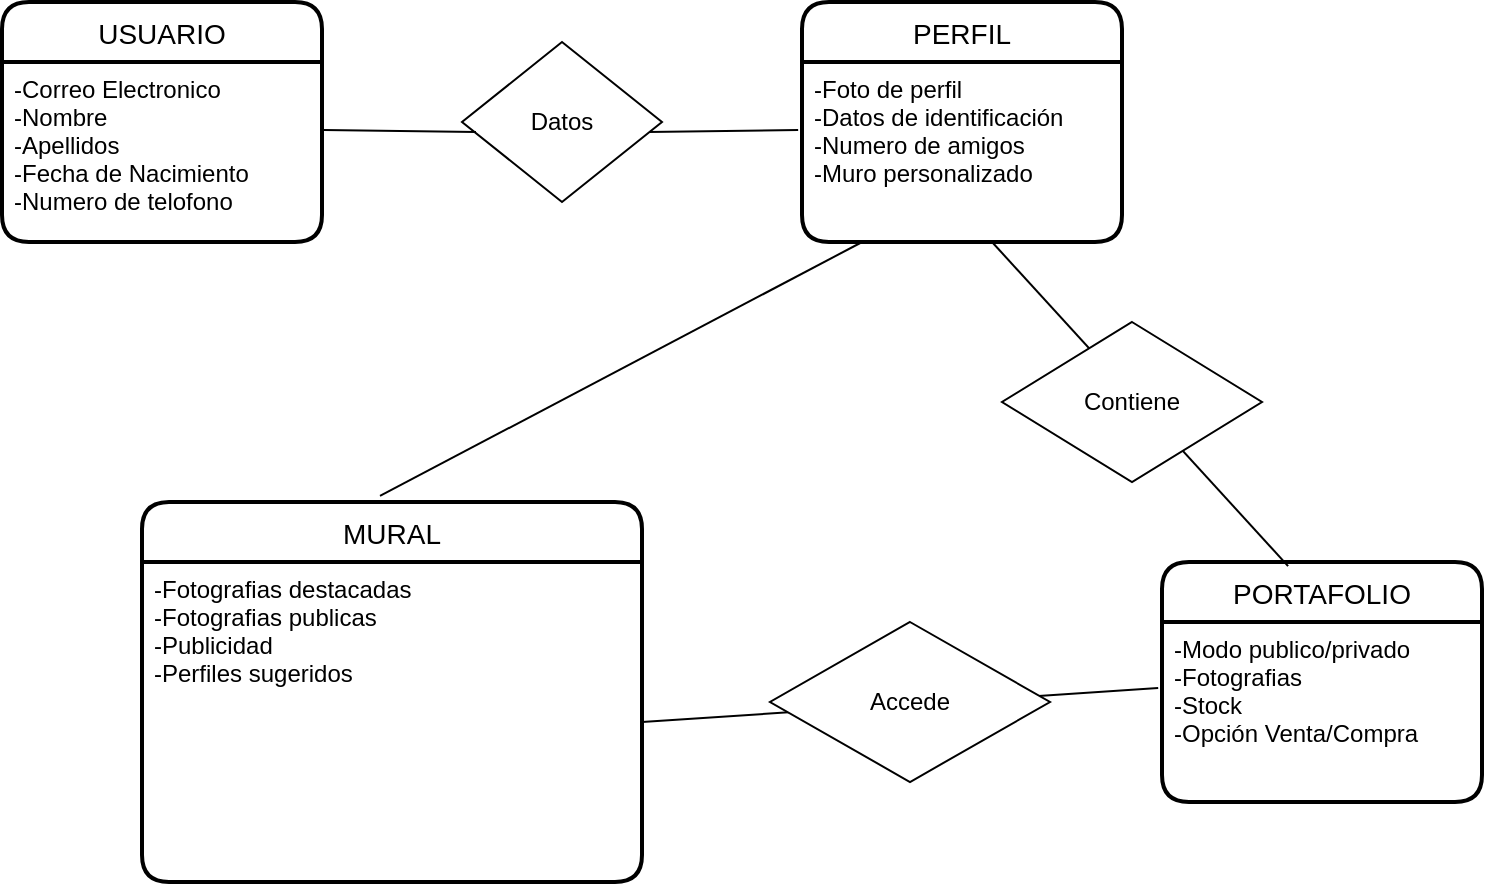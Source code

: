 <mxfile version="14.9.5" type="device"><diagram id="tTwzfyzmBXqhAmv8C0Hc" name="Page-1"><mxGraphModel dx="868" dy="527" grid="1" gridSize="10" guides="1" tooltips="1" connect="1" arrows="1" fold="1" page="1" pageScale="1" pageWidth="827" pageHeight="1169" math="0" shadow="0"><root><mxCell id="0"/><mxCell id="1" parent="0"/><mxCell id="ap-fFx8PslSXWIENsuXc-15" value="USUARIO" style="swimlane;childLayout=stackLayout;horizontal=1;startSize=30;horizontalStack=0;rounded=1;fontSize=14;fontStyle=0;strokeWidth=2;resizeParent=0;resizeLast=1;shadow=0;dashed=0;align=center;" vertex="1" parent="1"><mxGeometry x="30" y="50" width="160" height="120" as="geometry"/></mxCell><mxCell id="ap-fFx8PslSXWIENsuXc-16" value="-Correo Electronico&#10;-Nombre&#10;-Apellidos&#10;-Fecha de Nacimiento&#10;-Numero de telofono" style="align=left;strokeColor=none;fillColor=none;spacingLeft=4;fontSize=12;verticalAlign=top;resizable=0;rotatable=0;part=1;" vertex="1" parent="ap-fFx8PslSXWIENsuXc-15"><mxGeometry y="30" width="160" height="90" as="geometry"/></mxCell><mxCell id="ap-fFx8PslSXWIENsuXc-17" value="PERFIL" style="swimlane;childLayout=stackLayout;horizontal=1;startSize=30;horizontalStack=0;rounded=1;fontSize=14;fontStyle=0;strokeWidth=2;resizeParent=0;resizeLast=1;shadow=0;dashed=0;align=center;" vertex="1" parent="1"><mxGeometry x="430" y="50" width="160" height="120" as="geometry"/></mxCell><mxCell id="ap-fFx8PslSXWIENsuXc-18" value="-Foto de perfil&#10;-Datos de identificación&#10;-Numero de amigos&#10;-Muro personalizado&#10;" style="align=left;strokeColor=none;fillColor=none;spacingLeft=4;fontSize=12;verticalAlign=top;resizable=0;rotatable=0;part=1;" vertex="1" parent="ap-fFx8PslSXWIENsuXc-17"><mxGeometry y="30" width="160" height="90" as="geometry"/></mxCell><mxCell id="ap-fFx8PslSXWIENsuXc-22" value="" style="endArrow=none;html=1;entryX=-0.012;entryY=0.378;entryDx=0;entryDy=0;entryPerimeter=0;startArrow=none;exitX=0.93;exitY=0.563;exitDx=0;exitDy=0;exitPerimeter=0;" edge="1" parent="1" source="ap-fFx8PslSXWIENsuXc-23" target="ap-fFx8PslSXWIENsuXc-18"><mxGeometry width="50" height="50" relative="1" as="geometry"><mxPoint x="361" y="114" as="sourcePoint"/><mxPoint x="294" y="85" as="targetPoint"/></mxGeometry></mxCell><mxCell id="ap-fFx8PslSXWIENsuXc-23" value="Datos" style="rhombus;whiteSpace=wrap;html=1;" vertex="1" parent="1"><mxGeometry x="260" y="70" width="100" height="80" as="geometry"/></mxCell><mxCell id="ap-fFx8PslSXWIENsuXc-24" value="" style="endArrow=none;html=1;exitX=1.006;exitY=0.378;exitDx=0;exitDy=0;exitPerimeter=0;entryX=0.07;entryY=0.563;entryDx=0;entryDy=0;entryPerimeter=0;" edge="1" parent="1" source="ap-fFx8PslSXWIENsuXc-16" target="ap-fFx8PslSXWIENsuXc-23"><mxGeometry width="50" height="50" relative="1" as="geometry"><mxPoint x="190.96" y="114.02" as="sourcePoint"/><mxPoint x="259" y="114" as="targetPoint"/></mxGeometry></mxCell><mxCell id="ap-fFx8PslSXWIENsuXc-29" value="MURAL" style="swimlane;childLayout=stackLayout;horizontal=1;startSize=30;horizontalStack=0;rounded=1;fontSize=14;fontStyle=0;strokeWidth=2;resizeParent=0;resizeLast=1;shadow=0;dashed=0;align=center;" vertex="1" parent="1"><mxGeometry x="100" y="300" width="250" height="190" as="geometry"/></mxCell><mxCell id="ap-fFx8PslSXWIENsuXc-30" value="-Fotografias destacadas&#10;-Fotografias publicas&#10;-Publicidad&#10;-Perfiles sugeridos&#10;" style="align=left;strokeColor=none;fillColor=none;spacingLeft=4;fontSize=12;verticalAlign=top;resizable=0;rotatable=0;part=1;" vertex="1" parent="ap-fFx8PslSXWIENsuXc-29"><mxGeometry y="30" width="250" height="160" as="geometry"/></mxCell><mxCell id="ap-fFx8PslSXWIENsuXc-33" value="PORTAFOLIO" style="swimlane;childLayout=stackLayout;horizontal=1;startSize=30;horizontalStack=0;rounded=1;fontSize=14;fontStyle=0;strokeWidth=2;resizeParent=0;resizeLast=1;shadow=0;dashed=0;align=center;" vertex="1" parent="1"><mxGeometry x="610" y="330" width="160" height="120" as="geometry"/></mxCell><mxCell id="ap-fFx8PslSXWIENsuXc-34" value="-Modo publico/privado&#10;-Fotografias&#10;-Stock&#10;-Opción Venta/Compra" style="align=left;strokeColor=none;fillColor=none;spacingLeft=4;fontSize=12;verticalAlign=top;resizable=0;rotatable=0;part=1;" vertex="1" parent="ap-fFx8PslSXWIENsuXc-33"><mxGeometry y="30" width="160" height="90" as="geometry"/></mxCell><mxCell id="ap-fFx8PslSXWIENsuXc-35" value="" style="endArrow=none;html=1;exitX=0.394;exitY=0.017;exitDx=0;exitDy=0;exitPerimeter=0;" edge="1" parent="1" source="ap-fFx8PslSXWIENsuXc-33"><mxGeometry width="50" height="50" relative="1" as="geometry"><mxPoint x="400" y="300" as="sourcePoint"/><mxPoint x="525" y="170" as="targetPoint"/></mxGeometry></mxCell><mxCell id="ap-fFx8PslSXWIENsuXc-36" value="" style="endArrow=none;html=1;entryX=0.188;entryY=1;entryDx=0;entryDy=0;exitX=0.476;exitY=-0.016;exitDx=0;exitDy=0;exitPerimeter=0;entryPerimeter=0;" edge="1" parent="1" source="ap-fFx8PslSXWIENsuXc-29" target="ap-fFx8PslSXWIENsuXc-18"><mxGeometry width="50" height="50" relative="1" as="geometry"><mxPoint x="400" y="300" as="sourcePoint"/><mxPoint x="450" y="250" as="targetPoint"/></mxGeometry></mxCell><mxCell id="ap-fFx8PslSXWIENsuXc-37" value="" style="endArrow=none;html=1;entryX=-0.012;entryY=0.367;entryDx=0;entryDy=0;entryPerimeter=0;exitX=1;exitY=0.5;exitDx=0;exitDy=0;" edge="1" parent="1" source="ap-fFx8PslSXWIENsuXc-30" target="ap-fFx8PslSXWIENsuXc-34"><mxGeometry width="50" height="50" relative="1" as="geometry"><mxPoint x="440" y="303" as="sourcePoint"/><mxPoint x="450" y="250" as="targetPoint"/></mxGeometry></mxCell><mxCell id="ap-fFx8PslSXWIENsuXc-38" value="Contiene" style="rhombus;whiteSpace=wrap;html=1;" vertex="1" parent="1"><mxGeometry x="530" y="210" width="130" height="80" as="geometry"/></mxCell><mxCell id="ap-fFx8PslSXWIENsuXc-39" value="Accede" style="rhombus;whiteSpace=wrap;html=1;" vertex="1" parent="1"><mxGeometry x="414" y="360" width="140" height="80" as="geometry"/></mxCell></root></mxGraphModel></diagram></mxfile>